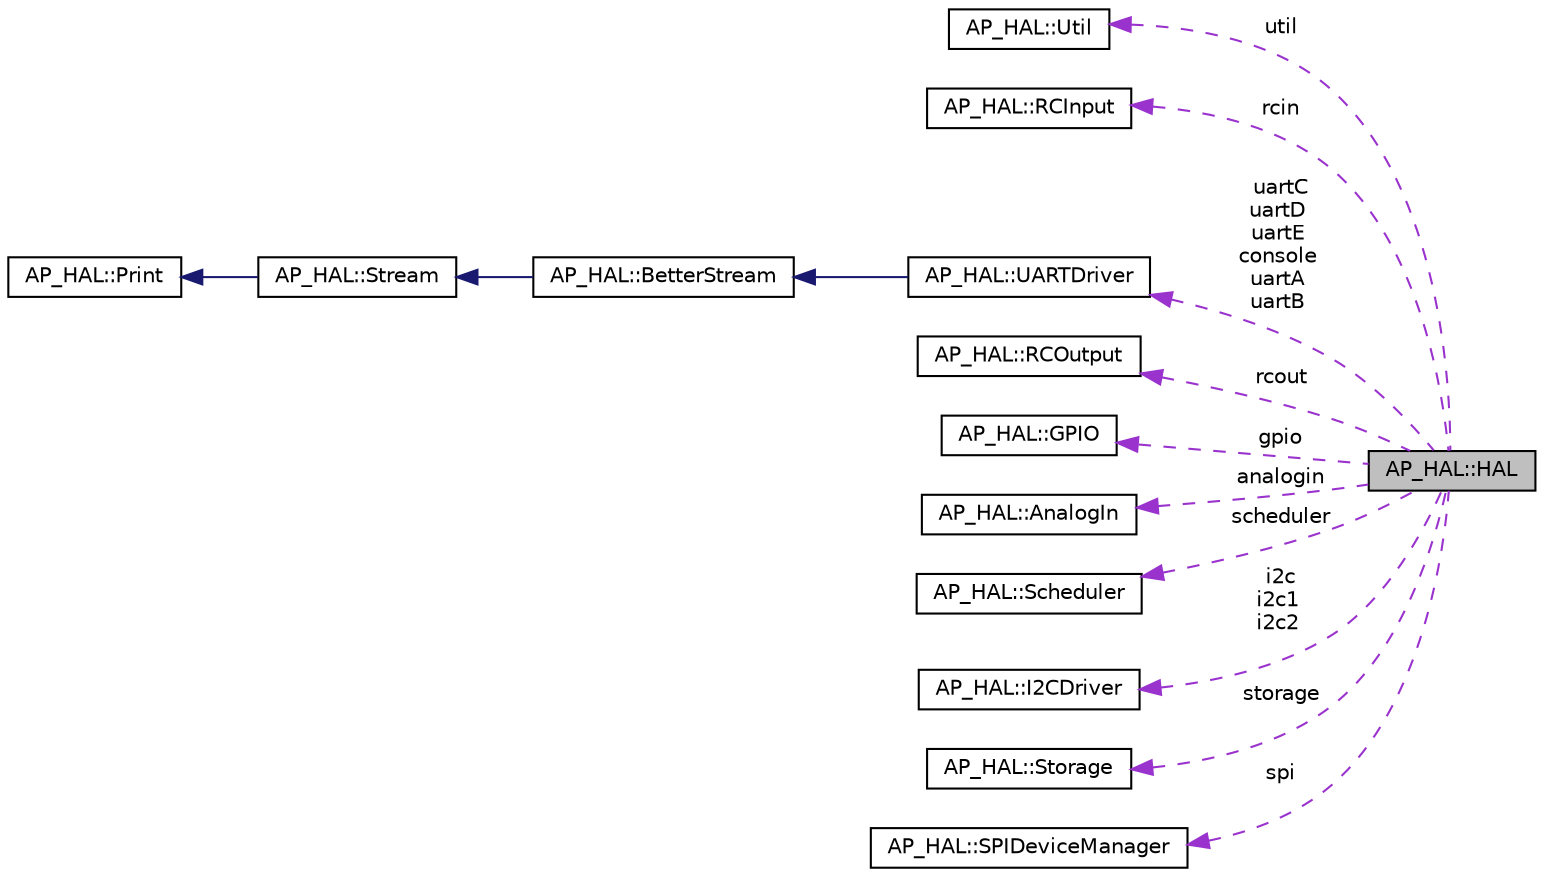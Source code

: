 digraph "AP_HAL::HAL"
{
 // INTERACTIVE_SVG=YES
  edge [fontname="Helvetica",fontsize="10",labelfontname="Helvetica",labelfontsize="10"];
  node [fontname="Helvetica",fontsize="10",shape=record];
  rankdir="LR";
  Node1 [label="AP_HAL::HAL",height=0.2,width=0.4,color="black", fillcolor="grey75", style="filled", fontcolor="black"];
  Node2 -> Node1 [dir="back",color="darkorchid3",fontsize="10",style="dashed",label=" util" ,fontname="Helvetica"];
  Node2 [label="AP_HAL::Util",height=0.2,width=0.4,color="black", fillcolor="white", style="filled",URL="$classAP__HAL_1_1Util.html"];
  Node3 -> Node1 [dir="back",color="darkorchid3",fontsize="10",style="dashed",label=" rcin" ,fontname="Helvetica"];
  Node3 [label="AP_HAL::RCInput",height=0.2,width=0.4,color="black", fillcolor="white", style="filled",URL="$classAP__HAL_1_1RCInput.html"];
  Node4 -> Node1 [dir="back",color="darkorchid3",fontsize="10",style="dashed",label=" uartC\nuartD\nuartE\nconsole\nuartA\nuartB" ,fontname="Helvetica"];
  Node4 [label="AP_HAL::UARTDriver",height=0.2,width=0.4,color="black", fillcolor="white", style="filled",URL="$classAP__HAL_1_1UARTDriver.html"];
  Node5 -> Node4 [dir="back",color="midnightblue",fontsize="10",style="solid",fontname="Helvetica"];
  Node5 [label="AP_HAL::BetterStream",height=0.2,width=0.4,color="black", fillcolor="white", style="filled",URL="$classAP__HAL_1_1BetterStream.html"];
  Node6 -> Node5 [dir="back",color="midnightblue",fontsize="10",style="solid",fontname="Helvetica"];
  Node6 [label="AP_HAL::Stream",height=0.2,width=0.4,color="black", fillcolor="white", style="filled",URL="$classAP__HAL_1_1Stream.html"];
  Node7 -> Node6 [dir="back",color="midnightblue",fontsize="10",style="solid",fontname="Helvetica"];
  Node7 [label="AP_HAL::Print",height=0.2,width=0.4,color="black", fillcolor="white", style="filled",URL="$classAP__HAL_1_1Print.html"];
  Node8 -> Node1 [dir="back",color="darkorchid3",fontsize="10",style="dashed",label=" rcout" ,fontname="Helvetica"];
  Node8 [label="AP_HAL::RCOutput",height=0.2,width=0.4,color="black", fillcolor="white", style="filled",URL="$classAP__HAL_1_1RCOutput.html"];
  Node9 -> Node1 [dir="back",color="darkorchid3",fontsize="10",style="dashed",label=" gpio" ,fontname="Helvetica"];
  Node9 [label="AP_HAL::GPIO",height=0.2,width=0.4,color="black", fillcolor="white", style="filled",URL="$classAP__HAL_1_1GPIO.html"];
  Node10 -> Node1 [dir="back",color="darkorchid3",fontsize="10",style="dashed",label=" analogin" ,fontname="Helvetica"];
  Node10 [label="AP_HAL::AnalogIn",height=0.2,width=0.4,color="black", fillcolor="white", style="filled",URL="$classAP__HAL_1_1AnalogIn.html"];
  Node11 -> Node1 [dir="back",color="darkorchid3",fontsize="10",style="dashed",label=" scheduler" ,fontname="Helvetica"];
  Node11 [label="AP_HAL::Scheduler",height=0.2,width=0.4,color="black", fillcolor="white", style="filled",URL="$classAP__HAL_1_1Scheduler.html"];
  Node12 -> Node1 [dir="back",color="darkorchid3",fontsize="10",style="dashed",label=" i2c\ni2c1\ni2c2" ,fontname="Helvetica"];
  Node12 [label="AP_HAL::I2CDriver",height=0.2,width=0.4,color="black", fillcolor="white", style="filled",URL="$classAP__HAL_1_1I2CDriver.html"];
  Node13 -> Node1 [dir="back",color="darkorchid3",fontsize="10",style="dashed",label=" storage" ,fontname="Helvetica"];
  Node13 [label="AP_HAL::Storage",height=0.2,width=0.4,color="black", fillcolor="white", style="filled",URL="$classAP__HAL_1_1Storage.html"];
  Node14 -> Node1 [dir="back",color="darkorchid3",fontsize="10",style="dashed",label=" spi" ,fontname="Helvetica"];
  Node14 [label="AP_HAL::SPIDeviceManager",height=0.2,width=0.4,color="black", fillcolor="white", style="filled",URL="$classAP__HAL_1_1SPIDeviceManager.html"];
}
